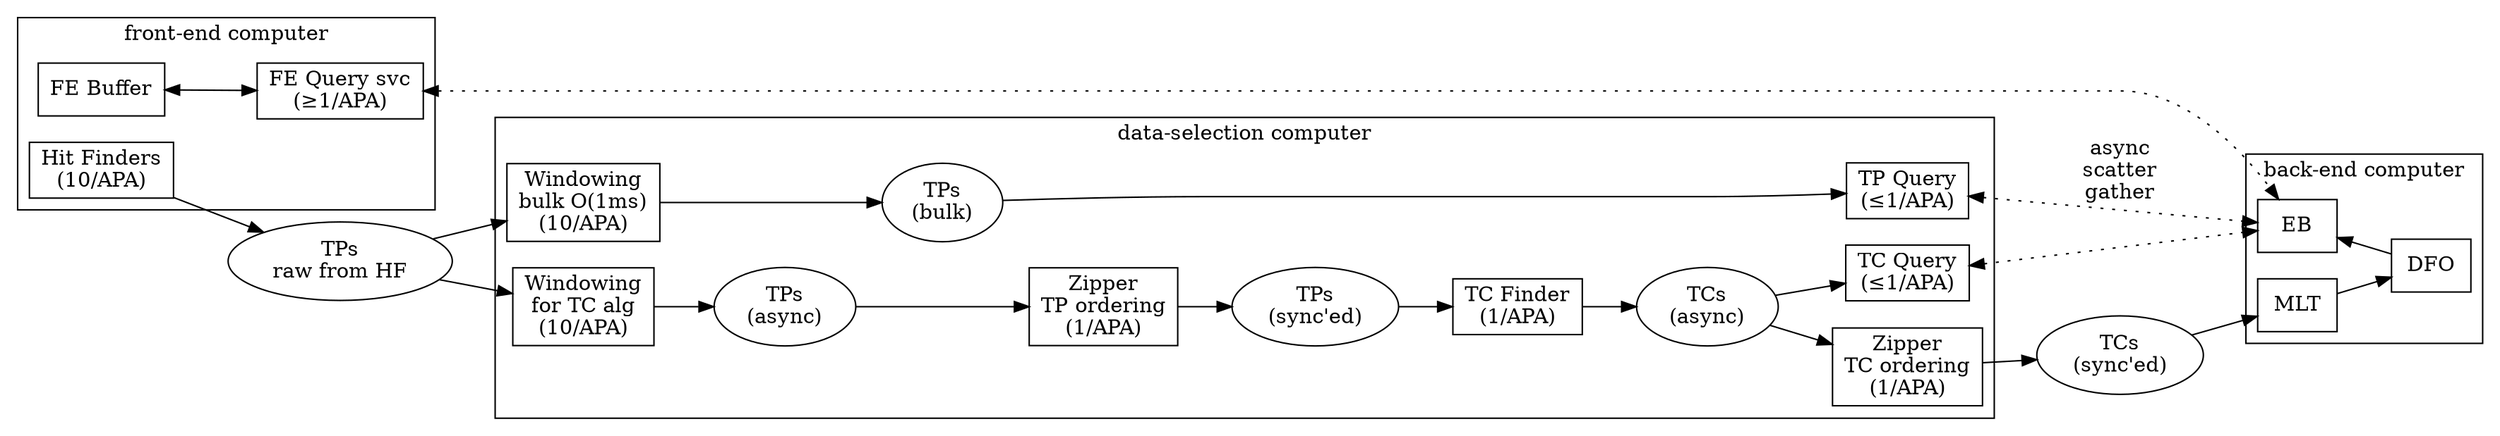 digraph {
        rankdir=LR

        subgraph cluster_fe {
                label="front-end computer"
                node[shape=box]
                hf[label="Hit Finders\n(10/APA)"]
                febuf[label="FE Buffer"]
                feq[label="FE Query svc\n(≥1/APA)"]
                node[shape=ellipse]
        }

        subgraph cluster_ds {
                label="data-selection computer"
                node[shape=box]
                w1[label="Windowing\nbulk O(1ms)\n(10/APA)"]
                w2[label="Windowing\nfor TC alg\n(10/APA)"]
                z1[label="Zipper\nTP ordering\n(1/APA)"]
                tcf[label="TC Finder\n(1/APA)"]
                z2[label="Zipper\nTC ordering\n(1/APA)"]
                tpq[label="TP Query\n(≤1/APA)"]
                tcq[label="TC Query\n(≤1/APA)"]        
                node[shape=ellipse]
                tps_buf[label="TPs\n(bulk)"]
                tps_win[label="TPs\n(async)"]
                tps_winzip[label="TPs\n(sync'ed)"]
                tcs[label="TCs\n(async)"]

                {rank=same w1 w2}
                {rank=same tcq tpq z2}
        }

        subgraph cluster_be {
                label="back-end computer"
                node[shape=box]
                mlt[label="MLT"]
                dfo[label="DFO"]
                eb[label="EB"]
                node[shape=ellipse]
        }


        node[shape=ellipse]
        tps_raw[label="TPs\nraw from HF"]
        tcs_zip[label="TCs\n(sync'ed)"]

        hf -> tps_raw -> w1 -> tps_buf -> tpq
        tps_raw -> w2 -> tps_win -> z1 -> tps_winzip -> tcf -> tcs -> z2
        z2 -> tcs_zip -> mlt
        tcs -> tcq
        mlt -> dfo
        eb -> dfo[dir=back]

        edge[dir=both]
        febuf->feq

        edge[dir=both,style=dotted]
        tpq -> eb[label="async\nscatter\ngather"]
        tcq -> eb
        feq -> eb
}
